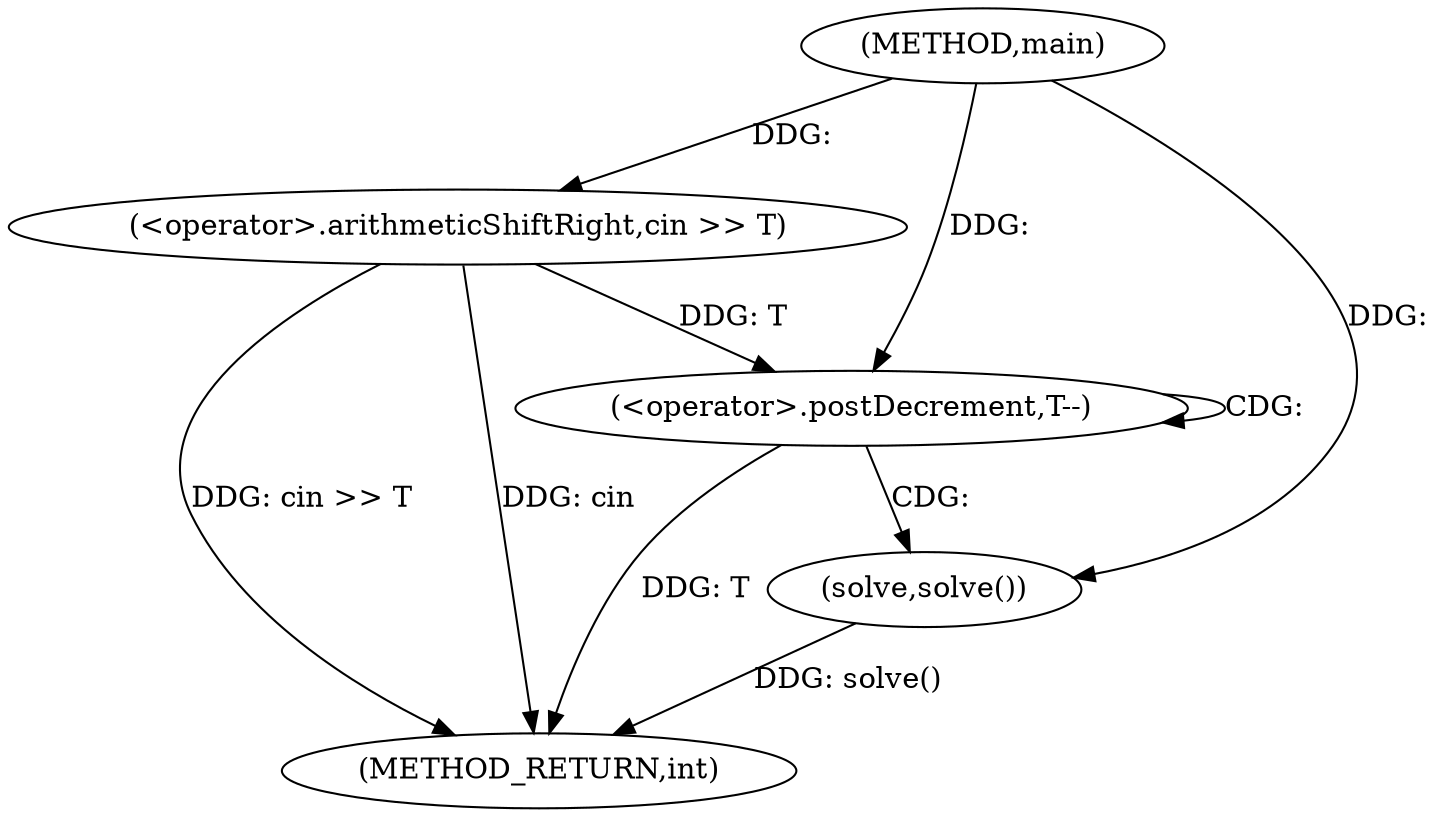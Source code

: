 digraph "main" {  
"1000409" [label = "(METHOD,main)" ]
"1000419" [label = "(METHOD_RETURN,int)" ]
"1000412" [label = "(<operator>.arithmeticShiftRight,cin >> T)" ]
"1000416" [label = "(<operator>.postDecrement,T--)" ]
"1000418" [label = "(solve,solve())" ]
  "1000412" -> "1000419"  [ label = "DDG: cin >> T"] 
  "1000416" -> "1000419"  [ label = "DDG: T"] 
  "1000418" -> "1000419"  [ label = "DDG: solve()"] 
  "1000412" -> "1000419"  [ label = "DDG: cin"] 
  "1000409" -> "1000412"  [ label = "DDG: "] 
  "1000409" -> "1000418"  [ label = "DDG: "] 
  "1000412" -> "1000416"  [ label = "DDG: T"] 
  "1000409" -> "1000416"  [ label = "DDG: "] 
  "1000416" -> "1000418"  [ label = "CDG: "] 
  "1000416" -> "1000416"  [ label = "CDG: "] 
}
